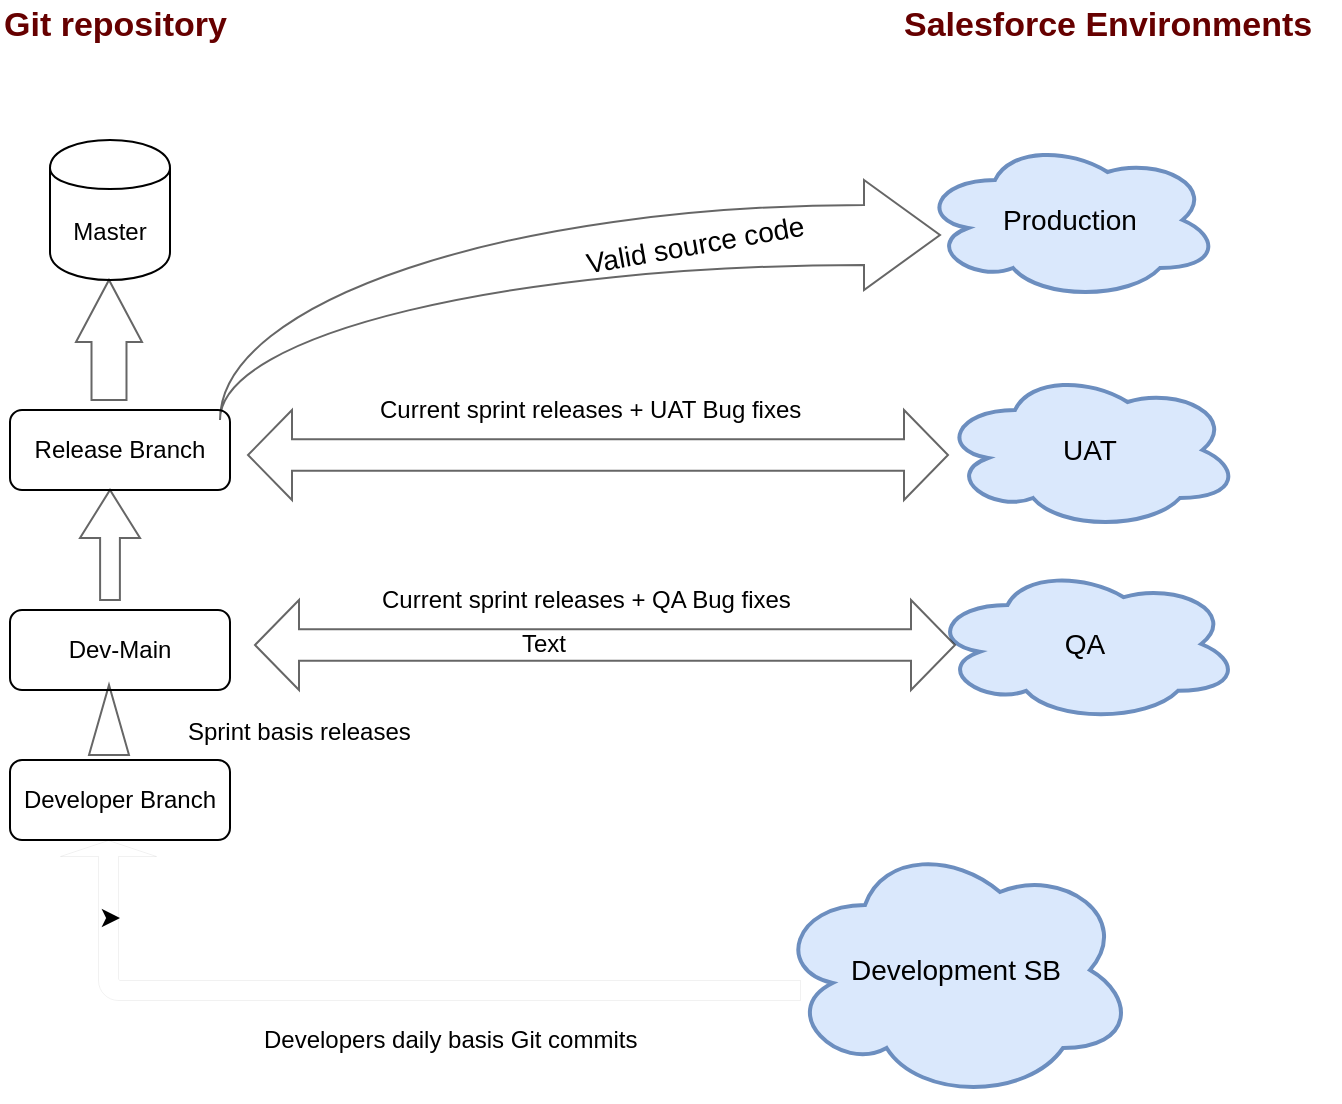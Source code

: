 <mxfile version="11.2.3" type="github" pages="1"><diagram id="ugZ9LgQXZQDwEc-XwA1F" name="Page-1"><mxGraphModel dx="1320" dy="482" grid="1" gridSize="10" guides="1" tooltips="1" connect="1" arrows="1" fold="1" page="1" pageScale="1" pageWidth="850" pageHeight="1100" math="0" shadow="0"><root><mxCell id="0"/><mxCell id="1" parent="0"/><mxCell id="pKMbjU2xyeOJQkZC159j-1" value="Master" style="shape=cylinder;whiteSpace=wrap;html=1;boundedLbl=1;backgroundOutline=1;" vertex="1" parent="1"><mxGeometry x="75" y="90" width="60" height="70" as="geometry"/></mxCell><mxCell id="pKMbjU2xyeOJQkZC159j-2" value="Release Branch" style="rounded=1;whiteSpace=wrap;html=1;" vertex="1" parent="1"><mxGeometry x="55" y="225" width="110" height="40" as="geometry"/></mxCell><mxCell id="pKMbjU2xyeOJQkZC159j-3" value="Developer Branch" style="rounded=1;whiteSpace=wrap;html=1;" vertex="1" parent="1"><mxGeometry x="55" y="400" width="110" height="40" as="geometry"/></mxCell><mxCell id="pKMbjU2xyeOJQkZC159j-5" value="Production" style="ellipse;shape=cloud;strokeWidth=2;fontSize=14;whiteSpace=wrap;html=1;align=center;fillColor=#dae8fc;strokeColor=#6c8ebf;" vertex="1" parent="1"><mxGeometry x="510" y="90" width="150" height="80" as="geometry"/></mxCell><mxCell id="pKMbjU2xyeOJQkZC159j-6" value="&lt;font style=&quot;font-size: 17px&quot;&gt;&lt;b&gt;Salesforce Environments&amp;nbsp;&lt;/b&gt;&lt;/font&gt;" style="text;html=1;resizable=0;points=[];autosize=1;align=left;verticalAlign=top;spacingTop=-4;fontColor=#660000;" vertex="1" parent="1"><mxGeometry x="500" y="20" width="220" height="20" as="geometry"/></mxCell><mxCell id="pKMbjU2xyeOJQkZC159j-7" value="&lt;font style=&quot;font-size: 17px&quot;&gt;&lt;b&gt;Git repository&amp;nbsp;&lt;/b&gt;&lt;/font&gt;" style="text;html=1;resizable=0;points=[];autosize=1;align=left;verticalAlign=top;spacingTop=-4;fontColor=#660000;" vertex="1" parent="1"><mxGeometry x="50" y="20" width="130" height="20" as="geometry"/></mxCell><mxCell id="pKMbjU2xyeOJQkZC159j-8" value="UAT" style="ellipse;shape=cloud;strokeWidth=2;fontSize=14;whiteSpace=wrap;html=1;align=center;fillColor=#dae8fc;strokeColor=#6c8ebf;" vertex="1" parent="1"><mxGeometry x="520" y="205" width="150" height="80" as="geometry"/></mxCell><mxCell id="pKMbjU2xyeOJQkZC159j-9" value="QA" style="ellipse;shape=cloud;strokeWidth=2;fontSize=14;whiteSpace=wrap;html=1;align=center;fillColor=#dae8fc;strokeColor=#6c8ebf;" vertex="1" parent="1"><mxGeometry x="515" y="303" width="155" height="78" as="geometry"/></mxCell><mxCell id="pKMbjU2xyeOJQkZC159j-10" value="Development SB" style="ellipse;shape=cloud;strokeWidth=2;fontSize=14;whiteSpace=wrap;html=1;align=center;fillColor=#dae8fc;strokeColor=#6c8ebf;" vertex="1" parent="1"><mxGeometry x="437.5" y="440" width="180" height="130" as="geometry"/></mxCell><mxCell id="pKMbjU2xyeOJQkZC159j-11" value="Dev-Main" style="rounded=1;whiteSpace=wrap;html=1;" vertex="1" parent="1"><mxGeometry x="55" y="325" width="110" height="40" as="geometry"/></mxCell><mxCell id="pKMbjU2xyeOJQkZC159j-16" style="edgeStyle=orthogonalEdgeStyle;rounded=0;orthogonalLoop=1;jettySize=auto;html=1;exitX=0;exitY=0;exitDx=41;exitDy=29;exitPerimeter=0;" edge="1" parent="1" source="pKMbjU2xyeOJQkZC159j-12"><mxGeometry relative="1" as="geometry"><mxPoint x="110" y="479" as="targetPoint"/></mxGeometry></mxCell><mxCell id="pKMbjU2xyeOJQkZC159j-12" value="" style="html=1;shadow=0;dashed=1;align=center;verticalAlign=middle;shape=mxgraph.arrows2.bendArrow;dy=5;dx=8;notch=0;arrowHead=48;rounded=1;direction=north;opacity=60;strokeWidth=0;fillColor=none;" vertex="1" parent="1"><mxGeometry x="80" y="440" width="370" height="80" as="geometry"/></mxCell><mxCell id="pKMbjU2xyeOJQkZC159j-15" value="Developers daily basis Git commits&amp;nbsp;" style="text;html=1;resizable=0;points=[];autosize=1;align=left;verticalAlign=top;spacingTop=-4;" vertex="1" parent="1"><mxGeometry x="180" y="530" width="210" height="20" as="geometry"/></mxCell><mxCell id="pKMbjU2xyeOJQkZC159j-18" value="" style="html=1;shadow=0;dashed=0;align=center;verticalAlign=middle;shape=mxgraph.arrows2.arrow;dy=0.6;dx=40;direction=north;notch=0;rounded=0;strokeWidth=1;fillColor=none;opacity=60;" vertex="1" parent="1"><mxGeometry x="94.5" y="362.5" width="20" height="35" as="geometry"/></mxCell><mxCell id="pKMbjU2xyeOJQkZC159j-19" value="Sprint basis releases" style="text;html=1;resizable=0;points=[];autosize=1;align=left;verticalAlign=top;spacingTop=-4;" vertex="1" parent="1"><mxGeometry x="142" y="376" width="130" height="20" as="geometry"/></mxCell><mxCell id="pKMbjU2xyeOJQkZC159j-22" value="Text" style="text;html=1;resizable=0;points=[];autosize=1;align=left;verticalAlign=top;spacingTop=-4;" vertex="1" parent="1"><mxGeometry x="309" y="332" width="40" height="20" as="geometry"/></mxCell><mxCell id="pKMbjU2xyeOJQkZC159j-23" value="" style="html=1;shadow=0;dashed=0;align=center;verticalAlign=middle;shape=mxgraph.arrows2.twoWayArrow;dy=0.65;dx=22;rounded=0;strokeWidth=1;fillColor=none;opacity=60;" vertex="1" parent="1"><mxGeometry x="177.5" y="320" width="350" height="45" as="geometry"/></mxCell><mxCell id="pKMbjU2xyeOJQkZC159j-26" value="Current sprint releases + QA Bug fixes" style="text;html=1;resizable=0;points=[];autosize=1;align=left;verticalAlign=top;spacingTop=-4;" vertex="1" parent="1"><mxGeometry x="239" y="310" width="220" height="20" as="geometry"/></mxCell><mxCell id="pKMbjU2xyeOJQkZC159j-27" value="" style="html=1;shadow=0;dashed=0;align=center;verticalAlign=middle;shape=mxgraph.arrows2.arrow;dy=0.67;dx=24;direction=north;notch=0;rounded=0;strokeWidth=1;fillColor=none;opacity=60;" vertex="1" parent="1"><mxGeometry x="90" y="265" width="30" height="55" as="geometry"/></mxCell><mxCell id="pKMbjU2xyeOJQkZC159j-28" value="" style="html=1;shadow=0;dashed=0;align=center;verticalAlign=middle;shape=mxgraph.arrows2.twoWayArrow;dy=0.65;dx=22;rounded=0;strokeWidth=1;fillColor=none;opacity=60;" vertex="1" parent="1"><mxGeometry x="174" y="225" width="350" height="45" as="geometry"/></mxCell><mxCell id="pKMbjU2xyeOJQkZC159j-29" value="Current sprint releases + UAT Bug fixes" style="text;html=1;resizable=0;points=[];autosize=1;align=left;verticalAlign=top;spacingTop=-4;" vertex="1" parent="1"><mxGeometry x="237.5" y="215" width="230" height="20" as="geometry"/></mxCell><mxCell id="pKMbjU2xyeOJQkZC159j-33" value="" style="html=1;shadow=0;dashed=0;align=center;verticalAlign=middle;shape=mxgraph.arrows2.jumpInArrow;dy=15;dx=38;arrowHead=55;rounded=0;strokeWidth=1;fillColor=none;opacity=60;" vertex="1" parent="1"><mxGeometry x="160" y="110" width="360" height="120" as="geometry"/></mxCell><mxCell id="pKMbjU2xyeOJQkZC159j-34" value="&lt;font style=&quot;font-size: 14px&quot;&gt;Valid source code&lt;/font&gt;" style="text;html=1;resizable=0;points=[];autosize=1;align=left;verticalAlign=top;spacingTop=-4;rotation=-10;" vertex="1" parent="1"><mxGeometry x="340" y="130" width="130" height="20" as="geometry"/></mxCell><mxCell id="pKMbjU2xyeOJQkZC159j-35" value="" style="html=1;shadow=0;dashed=0;align=center;verticalAlign=middle;shape=mxgraph.arrows2.arrow;dy=0.47;dx=31;direction=north;notch=0;rounded=0;strokeWidth=1;fillColor=none;opacity=60;" vertex="1" parent="1"><mxGeometry x="88" y="160" width="33" height="60" as="geometry"/></mxCell></root></mxGraphModel></diagram></mxfile>